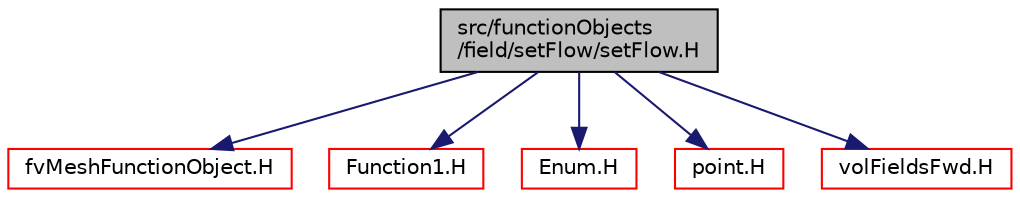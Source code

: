 digraph "src/functionObjects/field/setFlow/setFlow.H"
{
  bgcolor="transparent";
  edge [fontname="Helvetica",fontsize="10",labelfontname="Helvetica",labelfontsize="10"];
  node [fontname="Helvetica",fontsize="10",shape=record];
  Node1 [label="src/functionObjects\l/field/setFlow/setFlow.H",height=0.2,width=0.4,color="black", fillcolor="grey75", style="filled" fontcolor="black"];
  Node1 -> Node2 [color="midnightblue",fontsize="10",style="solid",fontname="Helvetica"];
  Node2 [label="fvMeshFunctionObject.H",height=0.2,width=0.4,color="red",URL="$fvMeshFunctionObject_8H.html"];
  Node1 -> Node3 [color="midnightblue",fontsize="10",style="solid",fontname="Helvetica"];
  Node3 [label="Function1.H",height=0.2,width=0.4,color="red",URL="$Function1_8H.html"];
  Node1 -> Node4 [color="midnightblue",fontsize="10",style="solid",fontname="Helvetica"];
  Node4 [label="Enum.H",height=0.2,width=0.4,color="red",URL="$Enum_8H.html"];
  Node1 -> Node5 [color="midnightblue",fontsize="10",style="solid",fontname="Helvetica"];
  Node5 [label="point.H",height=0.2,width=0.4,color="red",URL="$point_8H.html"];
  Node1 -> Node6 [color="midnightblue",fontsize="10",style="solid",fontname="Helvetica"];
  Node6 [label="volFieldsFwd.H",height=0.2,width=0.4,color="red",URL="$volFieldsFwd_8H.html"];
}
